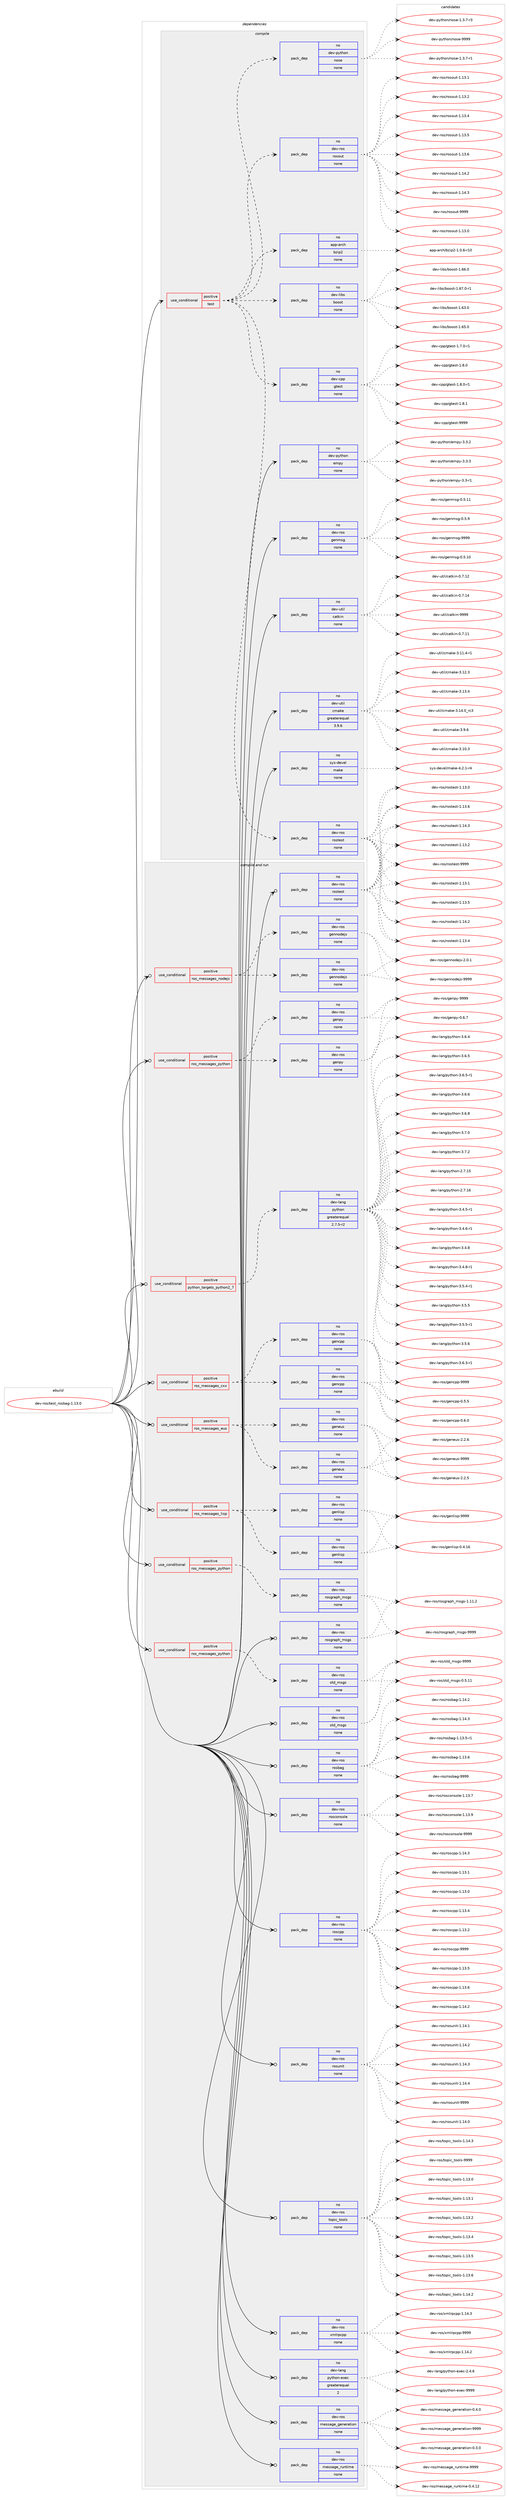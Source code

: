 digraph prolog {

# *************
# Graph options
# *************

newrank=true;
concentrate=true;
compound=true;
graph [rankdir=LR,fontname=Helvetica,fontsize=10,ranksep=1.5];#, ranksep=2.5, nodesep=0.2];
edge  [arrowhead=vee];
node  [fontname=Helvetica,fontsize=10];

# **********
# The ebuild
# **********

subgraph cluster_leftcol {
color=gray;
rank=same;
label=<<i>ebuild</i>>;
id [label="dev-ros/test_rosbag-1.13.0", color=red, width=4, href="../dev-ros/test_rosbag-1.13.0.svg"];
}

# ****************
# The dependencies
# ****************

subgraph cluster_midcol {
color=gray;
label=<<i>dependencies</i>>;
subgraph cluster_compile {
fillcolor="#eeeeee";
style=filled;
label=<<i>compile</i>>;
subgraph cond390885 {
dependency1472125 [label=<<TABLE BORDER="0" CELLBORDER="1" CELLSPACING="0" CELLPADDING="4"><TR><TD ROWSPAN="3" CELLPADDING="10">use_conditional</TD></TR><TR><TD>positive</TD></TR><TR><TD>test</TD></TR></TABLE>>, shape=none, color=red];
subgraph pack1057850 {
dependency1472126 [label=<<TABLE BORDER="0" CELLBORDER="1" CELLSPACING="0" CELLPADDING="4" WIDTH="220"><TR><TD ROWSPAN="6" CELLPADDING="30">pack_dep</TD></TR><TR><TD WIDTH="110">no</TD></TR><TR><TD>dev-libs</TD></TR><TR><TD>boost</TD></TR><TR><TD>none</TD></TR><TR><TD></TD></TR></TABLE>>, shape=none, color=blue];
}
dependency1472125:e -> dependency1472126:w [weight=20,style="dashed",arrowhead="vee"];
subgraph pack1057851 {
dependency1472127 [label=<<TABLE BORDER="0" CELLBORDER="1" CELLSPACING="0" CELLPADDING="4" WIDTH="220"><TR><TD ROWSPAN="6" CELLPADDING="30">pack_dep</TD></TR><TR><TD WIDTH="110">no</TD></TR><TR><TD>app-arch</TD></TR><TR><TD>bzip2</TD></TR><TR><TD>none</TD></TR><TR><TD></TD></TR></TABLE>>, shape=none, color=blue];
}
dependency1472125:e -> dependency1472127:w [weight=20,style="dashed",arrowhead="vee"];
subgraph pack1057852 {
dependency1472128 [label=<<TABLE BORDER="0" CELLBORDER="1" CELLSPACING="0" CELLPADDING="4" WIDTH="220"><TR><TD ROWSPAN="6" CELLPADDING="30">pack_dep</TD></TR><TR><TD WIDTH="110">no</TD></TR><TR><TD>dev-ros</TD></TR><TR><TD>rosout</TD></TR><TR><TD>none</TD></TR><TR><TD></TD></TR></TABLE>>, shape=none, color=blue];
}
dependency1472125:e -> dependency1472128:w [weight=20,style="dashed",arrowhead="vee"];
subgraph pack1057853 {
dependency1472129 [label=<<TABLE BORDER="0" CELLBORDER="1" CELLSPACING="0" CELLPADDING="4" WIDTH="220"><TR><TD ROWSPAN="6" CELLPADDING="30">pack_dep</TD></TR><TR><TD WIDTH="110">no</TD></TR><TR><TD>dev-python</TD></TR><TR><TD>nose</TD></TR><TR><TD>none</TD></TR><TR><TD></TD></TR></TABLE>>, shape=none, color=blue];
}
dependency1472125:e -> dependency1472129:w [weight=20,style="dashed",arrowhead="vee"];
subgraph pack1057854 {
dependency1472130 [label=<<TABLE BORDER="0" CELLBORDER="1" CELLSPACING="0" CELLPADDING="4" WIDTH="220"><TR><TD ROWSPAN="6" CELLPADDING="30">pack_dep</TD></TR><TR><TD WIDTH="110">no</TD></TR><TR><TD>dev-ros</TD></TR><TR><TD>rostest</TD></TR><TR><TD>none</TD></TR><TR><TD></TD></TR></TABLE>>, shape=none, color=blue];
}
dependency1472125:e -> dependency1472130:w [weight=20,style="dashed",arrowhead="vee"];
subgraph pack1057855 {
dependency1472131 [label=<<TABLE BORDER="0" CELLBORDER="1" CELLSPACING="0" CELLPADDING="4" WIDTH="220"><TR><TD ROWSPAN="6" CELLPADDING="30">pack_dep</TD></TR><TR><TD WIDTH="110">no</TD></TR><TR><TD>dev-cpp</TD></TR><TR><TD>gtest</TD></TR><TR><TD>none</TD></TR><TR><TD></TD></TR></TABLE>>, shape=none, color=blue];
}
dependency1472125:e -> dependency1472131:w [weight=20,style="dashed",arrowhead="vee"];
}
id:e -> dependency1472125:w [weight=20,style="solid",arrowhead="vee"];
subgraph pack1057856 {
dependency1472132 [label=<<TABLE BORDER="0" CELLBORDER="1" CELLSPACING="0" CELLPADDING="4" WIDTH="220"><TR><TD ROWSPAN="6" CELLPADDING="30">pack_dep</TD></TR><TR><TD WIDTH="110">no</TD></TR><TR><TD>dev-python</TD></TR><TR><TD>empy</TD></TR><TR><TD>none</TD></TR><TR><TD></TD></TR></TABLE>>, shape=none, color=blue];
}
id:e -> dependency1472132:w [weight=20,style="solid",arrowhead="vee"];
subgraph pack1057857 {
dependency1472133 [label=<<TABLE BORDER="0" CELLBORDER="1" CELLSPACING="0" CELLPADDING="4" WIDTH="220"><TR><TD ROWSPAN="6" CELLPADDING="30">pack_dep</TD></TR><TR><TD WIDTH="110">no</TD></TR><TR><TD>dev-ros</TD></TR><TR><TD>genmsg</TD></TR><TR><TD>none</TD></TR><TR><TD></TD></TR></TABLE>>, shape=none, color=blue];
}
id:e -> dependency1472133:w [weight=20,style="solid",arrowhead="vee"];
subgraph pack1057858 {
dependency1472134 [label=<<TABLE BORDER="0" CELLBORDER="1" CELLSPACING="0" CELLPADDING="4" WIDTH="220"><TR><TD ROWSPAN="6" CELLPADDING="30">pack_dep</TD></TR><TR><TD WIDTH="110">no</TD></TR><TR><TD>dev-util</TD></TR><TR><TD>catkin</TD></TR><TR><TD>none</TD></TR><TR><TD></TD></TR></TABLE>>, shape=none, color=blue];
}
id:e -> dependency1472134:w [weight=20,style="solid",arrowhead="vee"];
subgraph pack1057859 {
dependency1472135 [label=<<TABLE BORDER="0" CELLBORDER="1" CELLSPACING="0" CELLPADDING="4" WIDTH="220"><TR><TD ROWSPAN="6" CELLPADDING="30">pack_dep</TD></TR><TR><TD WIDTH="110">no</TD></TR><TR><TD>dev-util</TD></TR><TR><TD>cmake</TD></TR><TR><TD>greaterequal</TD></TR><TR><TD>3.9.6</TD></TR></TABLE>>, shape=none, color=blue];
}
id:e -> dependency1472135:w [weight=20,style="solid",arrowhead="vee"];
subgraph pack1057860 {
dependency1472136 [label=<<TABLE BORDER="0" CELLBORDER="1" CELLSPACING="0" CELLPADDING="4" WIDTH="220"><TR><TD ROWSPAN="6" CELLPADDING="30">pack_dep</TD></TR><TR><TD WIDTH="110">no</TD></TR><TR><TD>sys-devel</TD></TR><TR><TD>make</TD></TR><TR><TD>none</TD></TR><TR><TD></TD></TR></TABLE>>, shape=none, color=blue];
}
id:e -> dependency1472136:w [weight=20,style="solid",arrowhead="vee"];
}
subgraph cluster_compileandrun {
fillcolor="#eeeeee";
style=filled;
label=<<i>compile and run</i>>;
subgraph cond390886 {
dependency1472137 [label=<<TABLE BORDER="0" CELLBORDER="1" CELLSPACING="0" CELLPADDING="4"><TR><TD ROWSPAN="3" CELLPADDING="10">use_conditional</TD></TR><TR><TD>positive</TD></TR><TR><TD>python_targets_python2_7</TD></TR></TABLE>>, shape=none, color=red];
subgraph pack1057861 {
dependency1472138 [label=<<TABLE BORDER="0" CELLBORDER="1" CELLSPACING="0" CELLPADDING="4" WIDTH="220"><TR><TD ROWSPAN="6" CELLPADDING="30">pack_dep</TD></TR><TR><TD WIDTH="110">no</TD></TR><TR><TD>dev-lang</TD></TR><TR><TD>python</TD></TR><TR><TD>greaterequal</TD></TR><TR><TD>2.7.5-r2</TD></TR></TABLE>>, shape=none, color=blue];
}
dependency1472137:e -> dependency1472138:w [weight=20,style="dashed",arrowhead="vee"];
}
id:e -> dependency1472137:w [weight=20,style="solid",arrowhead="odotvee"];
subgraph cond390887 {
dependency1472139 [label=<<TABLE BORDER="0" CELLBORDER="1" CELLSPACING="0" CELLPADDING="4"><TR><TD ROWSPAN="3" CELLPADDING="10">use_conditional</TD></TR><TR><TD>positive</TD></TR><TR><TD>ros_messages_cxx</TD></TR></TABLE>>, shape=none, color=red];
subgraph pack1057862 {
dependency1472140 [label=<<TABLE BORDER="0" CELLBORDER="1" CELLSPACING="0" CELLPADDING="4" WIDTH="220"><TR><TD ROWSPAN="6" CELLPADDING="30">pack_dep</TD></TR><TR><TD WIDTH="110">no</TD></TR><TR><TD>dev-ros</TD></TR><TR><TD>gencpp</TD></TR><TR><TD>none</TD></TR><TR><TD></TD></TR></TABLE>>, shape=none, color=blue];
}
dependency1472139:e -> dependency1472140:w [weight=20,style="dashed",arrowhead="vee"];
subgraph pack1057863 {
dependency1472141 [label=<<TABLE BORDER="0" CELLBORDER="1" CELLSPACING="0" CELLPADDING="4" WIDTH="220"><TR><TD ROWSPAN="6" CELLPADDING="30">pack_dep</TD></TR><TR><TD WIDTH="110">no</TD></TR><TR><TD>dev-ros</TD></TR><TR><TD>gencpp</TD></TR><TR><TD>none</TD></TR><TR><TD></TD></TR></TABLE>>, shape=none, color=blue];
}
dependency1472139:e -> dependency1472141:w [weight=20,style="dashed",arrowhead="vee"];
}
id:e -> dependency1472139:w [weight=20,style="solid",arrowhead="odotvee"];
subgraph cond390888 {
dependency1472142 [label=<<TABLE BORDER="0" CELLBORDER="1" CELLSPACING="0" CELLPADDING="4"><TR><TD ROWSPAN="3" CELLPADDING="10">use_conditional</TD></TR><TR><TD>positive</TD></TR><TR><TD>ros_messages_eus</TD></TR></TABLE>>, shape=none, color=red];
subgraph pack1057864 {
dependency1472143 [label=<<TABLE BORDER="0" CELLBORDER="1" CELLSPACING="0" CELLPADDING="4" WIDTH="220"><TR><TD ROWSPAN="6" CELLPADDING="30">pack_dep</TD></TR><TR><TD WIDTH="110">no</TD></TR><TR><TD>dev-ros</TD></TR><TR><TD>geneus</TD></TR><TR><TD>none</TD></TR><TR><TD></TD></TR></TABLE>>, shape=none, color=blue];
}
dependency1472142:e -> dependency1472143:w [weight=20,style="dashed",arrowhead="vee"];
subgraph pack1057865 {
dependency1472144 [label=<<TABLE BORDER="0" CELLBORDER="1" CELLSPACING="0" CELLPADDING="4" WIDTH="220"><TR><TD ROWSPAN="6" CELLPADDING="30">pack_dep</TD></TR><TR><TD WIDTH="110">no</TD></TR><TR><TD>dev-ros</TD></TR><TR><TD>geneus</TD></TR><TR><TD>none</TD></TR><TR><TD></TD></TR></TABLE>>, shape=none, color=blue];
}
dependency1472142:e -> dependency1472144:w [weight=20,style="dashed",arrowhead="vee"];
}
id:e -> dependency1472142:w [weight=20,style="solid",arrowhead="odotvee"];
subgraph cond390889 {
dependency1472145 [label=<<TABLE BORDER="0" CELLBORDER="1" CELLSPACING="0" CELLPADDING="4"><TR><TD ROWSPAN="3" CELLPADDING="10">use_conditional</TD></TR><TR><TD>positive</TD></TR><TR><TD>ros_messages_lisp</TD></TR></TABLE>>, shape=none, color=red];
subgraph pack1057866 {
dependency1472146 [label=<<TABLE BORDER="0" CELLBORDER="1" CELLSPACING="0" CELLPADDING="4" WIDTH="220"><TR><TD ROWSPAN="6" CELLPADDING="30">pack_dep</TD></TR><TR><TD WIDTH="110">no</TD></TR><TR><TD>dev-ros</TD></TR><TR><TD>genlisp</TD></TR><TR><TD>none</TD></TR><TR><TD></TD></TR></TABLE>>, shape=none, color=blue];
}
dependency1472145:e -> dependency1472146:w [weight=20,style="dashed",arrowhead="vee"];
subgraph pack1057867 {
dependency1472147 [label=<<TABLE BORDER="0" CELLBORDER="1" CELLSPACING="0" CELLPADDING="4" WIDTH="220"><TR><TD ROWSPAN="6" CELLPADDING="30">pack_dep</TD></TR><TR><TD WIDTH="110">no</TD></TR><TR><TD>dev-ros</TD></TR><TR><TD>genlisp</TD></TR><TR><TD>none</TD></TR><TR><TD></TD></TR></TABLE>>, shape=none, color=blue];
}
dependency1472145:e -> dependency1472147:w [weight=20,style="dashed",arrowhead="vee"];
}
id:e -> dependency1472145:w [weight=20,style="solid",arrowhead="odotvee"];
subgraph cond390890 {
dependency1472148 [label=<<TABLE BORDER="0" CELLBORDER="1" CELLSPACING="0" CELLPADDING="4"><TR><TD ROWSPAN="3" CELLPADDING="10">use_conditional</TD></TR><TR><TD>positive</TD></TR><TR><TD>ros_messages_nodejs</TD></TR></TABLE>>, shape=none, color=red];
subgraph pack1057868 {
dependency1472149 [label=<<TABLE BORDER="0" CELLBORDER="1" CELLSPACING="0" CELLPADDING="4" WIDTH="220"><TR><TD ROWSPAN="6" CELLPADDING="30">pack_dep</TD></TR><TR><TD WIDTH="110">no</TD></TR><TR><TD>dev-ros</TD></TR><TR><TD>gennodejs</TD></TR><TR><TD>none</TD></TR><TR><TD></TD></TR></TABLE>>, shape=none, color=blue];
}
dependency1472148:e -> dependency1472149:w [weight=20,style="dashed",arrowhead="vee"];
subgraph pack1057869 {
dependency1472150 [label=<<TABLE BORDER="0" CELLBORDER="1" CELLSPACING="0" CELLPADDING="4" WIDTH="220"><TR><TD ROWSPAN="6" CELLPADDING="30">pack_dep</TD></TR><TR><TD WIDTH="110">no</TD></TR><TR><TD>dev-ros</TD></TR><TR><TD>gennodejs</TD></TR><TR><TD>none</TD></TR><TR><TD></TD></TR></TABLE>>, shape=none, color=blue];
}
dependency1472148:e -> dependency1472150:w [weight=20,style="dashed",arrowhead="vee"];
}
id:e -> dependency1472148:w [weight=20,style="solid",arrowhead="odotvee"];
subgraph cond390891 {
dependency1472151 [label=<<TABLE BORDER="0" CELLBORDER="1" CELLSPACING="0" CELLPADDING="4"><TR><TD ROWSPAN="3" CELLPADDING="10">use_conditional</TD></TR><TR><TD>positive</TD></TR><TR><TD>ros_messages_python</TD></TR></TABLE>>, shape=none, color=red];
subgraph pack1057870 {
dependency1472152 [label=<<TABLE BORDER="0" CELLBORDER="1" CELLSPACING="0" CELLPADDING="4" WIDTH="220"><TR><TD ROWSPAN="6" CELLPADDING="30">pack_dep</TD></TR><TR><TD WIDTH="110">no</TD></TR><TR><TD>dev-ros</TD></TR><TR><TD>genpy</TD></TR><TR><TD>none</TD></TR><TR><TD></TD></TR></TABLE>>, shape=none, color=blue];
}
dependency1472151:e -> dependency1472152:w [weight=20,style="dashed",arrowhead="vee"];
subgraph pack1057871 {
dependency1472153 [label=<<TABLE BORDER="0" CELLBORDER="1" CELLSPACING="0" CELLPADDING="4" WIDTH="220"><TR><TD ROWSPAN="6" CELLPADDING="30">pack_dep</TD></TR><TR><TD WIDTH="110">no</TD></TR><TR><TD>dev-ros</TD></TR><TR><TD>genpy</TD></TR><TR><TD>none</TD></TR><TR><TD></TD></TR></TABLE>>, shape=none, color=blue];
}
dependency1472151:e -> dependency1472153:w [weight=20,style="dashed",arrowhead="vee"];
}
id:e -> dependency1472151:w [weight=20,style="solid",arrowhead="odotvee"];
subgraph cond390892 {
dependency1472154 [label=<<TABLE BORDER="0" CELLBORDER="1" CELLSPACING="0" CELLPADDING="4"><TR><TD ROWSPAN="3" CELLPADDING="10">use_conditional</TD></TR><TR><TD>positive</TD></TR><TR><TD>ros_messages_python</TD></TR></TABLE>>, shape=none, color=red];
subgraph pack1057872 {
dependency1472155 [label=<<TABLE BORDER="0" CELLBORDER="1" CELLSPACING="0" CELLPADDING="4" WIDTH="220"><TR><TD ROWSPAN="6" CELLPADDING="30">pack_dep</TD></TR><TR><TD WIDTH="110">no</TD></TR><TR><TD>dev-ros</TD></TR><TR><TD>rosgraph_msgs</TD></TR><TR><TD>none</TD></TR><TR><TD></TD></TR></TABLE>>, shape=none, color=blue];
}
dependency1472154:e -> dependency1472155:w [weight=20,style="dashed",arrowhead="vee"];
}
id:e -> dependency1472154:w [weight=20,style="solid",arrowhead="odotvee"];
subgraph cond390893 {
dependency1472156 [label=<<TABLE BORDER="0" CELLBORDER="1" CELLSPACING="0" CELLPADDING="4"><TR><TD ROWSPAN="3" CELLPADDING="10">use_conditional</TD></TR><TR><TD>positive</TD></TR><TR><TD>ros_messages_python</TD></TR></TABLE>>, shape=none, color=red];
subgraph pack1057873 {
dependency1472157 [label=<<TABLE BORDER="0" CELLBORDER="1" CELLSPACING="0" CELLPADDING="4" WIDTH="220"><TR><TD ROWSPAN="6" CELLPADDING="30">pack_dep</TD></TR><TR><TD WIDTH="110">no</TD></TR><TR><TD>dev-ros</TD></TR><TR><TD>std_msgs</TD></TR><TR><TD>none</TD></TR><TR><TD></TD></TR></TABLE>>, shape=none, color=blue];
}
dependency1472156:e -> dependency1472157:w [weight=20,style="dashed",arrowhead="vee"];
}
id:e -> dependency1472156:w [weight=20,style="solid",arrowhead="odotvee"];
subgraph pack1057874 {
dependency1472158 [label=<<TABLE BORDER="0" CELLBORDER="1" CELLSPACING="0" CELLPADDING="4" WIDTH="220"><TR><TD ROWSPAN="6" CELLPADDING="30">pack_dep</TD></TR><TR><TD WIDTH="110">no</TD></TR><TR><TD>dev-lang</TD></TR><TR><TD>python-exec</TD></TR><TR><TD>greaterequal</TD></TR><TR><TD>2</TD></TR></TABLE>>, shape=none, color=blue];
}
id:e -> dependency1472158:w [weight=20,style="solid",arrowhead="odotvee"];
subgraph pack1057875 {
dependency1472159 [label=<<TABLE BORDER="0" CELLBORDER="1" CELLSPACING="0" CELLPADDING="4" WIDTH="220"><TR><TD ROWSPAN="6" CELLPADDING="30">pack_dep</TD></TR><TR><TD WIDTH="110">no</TD></TR><TR><TD>dev-ros</TD></TR><TR><TD>message_generation</TD></TR><TR><TD>none</TD></TR><TR><TD></TD></TR></TABLE>>, shape=none, color=blue];
}
id:e -> dependency1472159:w [weight=20,style="solid",arrowhead="odotvee"];
subgraph pack1057876 {
dependency1472160 [label=<<TABLE BORDER="0" CELLBORDER="1" CELLSPACING="0" CELLPADDING="4" WIDTH="220"><TR><TD ROWSPAN="6" CELLPADDING="30">pack_dep</TD></TR><TR><TD WIDTH="110">no</TD></TR><TR><TD>dev-ros</TD></TR><TR><TD>message_runtime</TD></TR><TR><TD>none</TD></TR><TR><TD></TD></TR></TABLE>>, shape=none, color=blue];
}
id:e -> dependency1472160:w [weight=20,style="solid",arrowhead="odotvee"];
subgraph pack1057877 {
dependency1472161 [label=<<TABLE BORDER="0" CELLBORDER="1" CELLSPACING="0" CELLPADDING="4" WIDTH="220"><TR><TD ROWSPAN="6" CELLPADDING="30">pack_dep</TD></TR><TR><TD WIDTH="110">no</TD></TR><TR><TD>dev-ros</TD></TR><TR><TD>rosbag</TD></TR><TR><TD>none</TD></TR><TR><TD></TD></TR></TABLE>>, shape=none, color=blue];
}
id:e -> dependency1472161:w [weight=20,style="solid",arrowhead="odotvee"];
subgraph pack1057878 {
dependency1472162 [label=<<TABLE BORDER="0" CELLBORDER="1" CELLSPACING="0" CELLPADDING="4" WIDTH="220"><TR><TD ROWSPAN="6" CELLPADDING="30">pack_dep</TD></TR><TR><TD WIDTH="110">no</TD></TR><TR><TD>dev-ros</TD></TR><TR><TD>rosconsole</TD></TR><TR><TD>none</TD></TR><TR><TD></TD></TR></TABLE>>, shape=none, color=blue];
}
id:e -> dependency1472162:w [weight=20,style="solid",arrowhead="odotvee"];
subgraph pack1057879 {
dependency1472163 [label=<<TABLE BORDER="0" CELLBORDER="1" CELLSPACING="0" CELLPADDING="4" WIDTH="220"><TR><TD ROWSPAN="6" CELLPADDING="30">pack_dep</TD></TR><TR><TD WIDTH="110">no</TD></TR><TR><TD>dev-ros</TD></TR><TR><TD>roscpp</TD></TR><TR><TD>none</TD></TR><TR><TD></TD></TR></TABLE>>, shape=none, color=blue];
}
id:e -> dependency1472163:w [weight=20,style="solid",arrowhead="odotvee"];
subgraph pack1057880 {
dependency1472164 [label=<<TABLE BORDER="0" CELLBORDER="1" CELLSPACING="0" CELLPADDING="4" WIDTH="220"><TR><TD ROWSPAN="6" CELLPADDING="30">pack_dep</TD></TR><TR><TD WIDTH="110">no</TD></TR><TR><TD>dev-ros</TD></TR><TR><TD>rosgraph_msgs</TD></TR><TR><TD>none</TD></TR><TR><TD></TD></TR></TABLE>>, shape=none, color=blue];
}
id:e -> dependency1472164:w [weight=20,style="solid",arrowhead="odotvee"];
subgraph pack1057881 {
dependency1472165 [label=<<TABLE BORDER="0" CELLBORDER="1" CELLSPACING="0" CELLPADDING="4" WIDTH="220"><TR><TD ROWSPAN="6" CELLPADDING="30">pack_dep</TD></TR><TR><TD WIDTH="110">no</TD></TR><TR><TD>dev-ros</TD></TR><TR><TD>rostest</TD></TR><TR><TD>none</TD></TR><TR><TD></TD></TR></TABLE>>, shape=none, color=blue];
}
id:e -> dependency1472165:w [weight=20,style="solid",arrowhead="odotvee"];
subgraph pack1057882 {
dependency1472166 [label=<<TABLE BORDER="0" CELLBORDER="1" CELLSPACING="0" CELLPADDING="4" WIDTH="220"><TR><TD ROWSPAN="6" CELLPADDING="30">pack_dep</TD></TR><TR><TD WIDTH="110">no</TD></TR><TR><TD>dev-ros</TD></TR><TR><TD>rosunit</TD></TR><TR><TD>none</TD></TR><TR><TD></TD></TR></TABLE>>, shape=none, color=blue];
}
id:e -> dependency1472166:w [weight=20,style="solid",arrowhead="odotvee"];
subgraph pack1057883 {
dependency1472167 [label=<<TABLE BORDER="0" CELLBORDER="1" CELLSPACING="0" CELLPADDING="4" WIDTH="220"><TR><TD ROWSPAN="6" CELLPADDING="30">pack_dep</TD></TR><TR><TD WIDTH="110">no</TD></TR><TR><TD>dev-ros</TD></TR><TR><TD>std_msgs</TD></TR><TR><TD>none</TD></TR><TR><TD></TD></TR></TABLE>>, shape=none, color=blue];
}
id:e -> dependency1472167:w [weight=20,style="solid",arrowhead="odotvee"];
subgraph pack1057884 {
dependency1472168 [label=<<TABLE BORDER="0" CELLBORDER="1" CELLSPACING="0" CELLPADDING="4" WIDTH="220"><TR><TD ROWSPAN="6" CELLPADDING="30">pack_dep</TD></TR><TR><TD WIDTH="110">no</TD></TR><TR><TD>dev-ros</TD></TR><TR><TD>topic_tools</TD></TR><TR><TD>none</TD></TR><TR><TD></TD></TR></TABLE>>, shape=none, color=blue];
}
id:e -> dependency1472168:w [weight=20,style="solid",arrowhead="odotvee"];
subgraph pack1057885 {
dependency1472169 [label=<<TABLE BORDER="0" CELLBORDER="1" CELLSPACING="0" CELLPADDING="4" WIDTH="220"><TR><TD ROWSPAN="6" CELLPADDING="30">pack_dep</TD></TR><TR><TD WIDTH="110">no</TD></TR><TR><TD>dev-ros</TD></TR><TR><TD>xmlrpcpp</TD></TR><TR><TD>none</TD></TR><TR><TD></TD></TR></TABLE>>, shape=none, color=blue];
}
id:e -> dependency1472169:w [weight=20,style="solid",arrowhead="odotvee"];
}
subgraph cluster_run {
fillcolor="#eeeeee";
style=filled;
label=<<i>run</i>>;
}
}

# **************
# The candidates
# **************

subgraph cluster_choices {
rank=same;
color=gray;
label=<<i>candidates</i>>;

subgraph choice1057850 {
color=black;
nodesep=1;
choice1001011184510810598115479811111111511645494654514648 [label="dev-libs/boost-1.63.0", color=red, width=4,href="../dev-libs/boost-1.63.0.svg"];
choice1001011184510810598115479811111111511645494654534648 [label="dev-libs/boost-1.65.0", color=red, width=4,href="../dev-libs/boost-1.65.0.svg"];
choice1001011184510810598115479811111111511645494654544648 [label="dev-libs/boost-1.66.0", color=red, width=4,href="../dev-libs/boost-1.66.0.svg"];
choice10010111845108105981154798111111115116454946545546484511449 [label="dev-libs/boost-1.67.0-r1", color=red, width=4,href="../dev-libs/boost-1.67.0-r1.svg"];
dependency1472126:e -> choice1001011184510810598115479811111111511645494654514648:w [style=dotted,weight="100"];
dependency1472126:e -> choice1001011184510810598115479811111111511645494654534648:w [style=dotted,weight="100"];
dependency1472126:e -> choice1001011184510810598115479811111111511645494654544648:w [style=dotted,weight="100"];
dependency1472126:e -> choice10010111845108105981154798111111115116454946545546484511449:w [style=dotted,weight="100"];
}
subgraph choice1057851 {
color=black;
nodesep=1;
choice97112112459711499104479812210511250454946484654451144948 [label="app-arch/bzip2-1.0.6-r10", color=red, width=4,href="../app-arch/bzip2-1.0.6-r10.svg"];
dependency1472127:e -> choice97112112459711499104479812210511250454946484654451144948:w [style=dotted,weight="100"];
}
subgraph choice1057852 {
color=black;
nodesep=1;
choice100101118451141111154711411111511111711645494649514648 [label="dev-ros/rosout-1.13.0", color=red, width=4,href="../dev-ros/rosout-1.13.0.svg"];
choice100101118451141111154711411111511111711645494649514649 [label="dev-ros/rosout-1.13.1", color=red, width=4,href="../dev-ros/rosout-1.13.1.svg"];
choice100101118451141111154711411111511111711645494649514650 [label="dev-ros/rosout-1.13.2", color=red, width=4,href="../dev-ros/rosout-1.13.2.svg"];
choice100101118451141111154711411111511111711645494649514652 [label="dev-ros/rosout-1.13.4", color=red, width=4,href="../dev-ros/rosout-1.13.4.svg"];
choice100101118451141111154711411111511111711645494649514653 [label="dev-ros/rosout-1.13.5", color=red, width=4,href="../dev-ros/rosout-1.13.5.svg"];
choice100101118451141111154711411111511111711645494649514654 [label="dev-ros/rosout-1.13.6", color=red, width=4,href="../dev-ros/rosout-1.13.6.svg"];
choice100101118451141111154711411111511111711645494649524650 [label="dev-ros/rosout-1.14.2", color=red, width=4,href="../dev-ros/rosout-1.14.2.svg"];
choice100101118451141111154711411111511111711645494649524651 [label="dev-ros/rosout-1.14.3", color=red, width=4,href="../dev-ros/rosout-1.14.3.svg"];
choice10010111845114111115471141111151111171164557575757 [label="dev-ros/rosout-9999", color=red, width=4,href="../dev-ros/rosout-9999.svg"];
dependency1472128:e -> choice100101118451141111154711411111511111711645494649514648:w [style=dotted,weight="100"];
dependency1472128:e -> choice100101118451141111154711411111511111711645494649514649:w [style=dotted,weight="100"];
dependency1472128:e -> choice100101118451141111154711411111511111711645494649514650:w [style=dotted,weight="100"];
dependency1472128:e -> choice100101118451141111154711411111511111711645494649514652:w [style=dotted,weight="100"];
dependency1472128:e -> choice100101118451141111154711411111511111711645494649514653:w [style=dotted,weight="100"];
dependency1472128:e -> choice100101118451141111154711411111511111711645494649514654:w [style=dotted,weight="100"];
dependency1472128:e -> choice100101118451141111154711411111511111711645494649524650:w [style=dotted,weight="100"];
dependency1472128:e -> choice100101118451141111154711411111511111711645494649524651:w [style=dotted,weight="100"];
dependency1472128:e -> choice10010111845114111115471141111151111171164557575757:w [style=dotted,weight="100"];
}
subgraph choice1057853 {
color=black;
nodesep=1;
choice10010111845112121116104111110471101111151014549465146554511449 [label="dev-python/nose-1.3.7-r1", color=red, width=4,href="../dev-python/nose-1.3.7-r1.svg"];
choice10010111845112121116104111110471101111151014549465146554511451 [label="dev-python/nose-1.3.7-r3", color=red, width=4,href="../dev-python/nose-1.3.7-r3.svg"];
choice10010111845112121116104111110471101111151014557575757 [label="dev-python/nose-9999", color=red, width=4,href="../dev-python/nose-9999.svg"];
dependency1472129:e -> choice10010111845112121116104111110471101111151014549465146554511449:w [style=dotted,weight="100"];
dependency1472129:e -> choice10010111845112121116104111110471101111151014549465146554511451:w [style=dotted,weight="100"];
dependency1472129:e -> choice10010111845112121116104111110471101111151014557575757:w [style=dotted,weight="100"];
}
subgraph choice1057854 {
color=black;
nodesep=1;
choice100101118451141111154711411111511610111511645494649514648 [label="dev-ros/rostest-1.13.0", color=red, width=4,href="../dev-ros/rostest-1.13.0.svg"];
choice100101118451141111154711411111511610111511645494649514649 [label="dev-ros/rostest-1.13.1", color=red, width=4,href="../dev-ros/rostest-1.13.1.svg"];
choice100101118451141111154711411111511610111511645494649514650 [label="dev-ros/rostest-1.13.2", color=red, width=4,href="../dev-ros/rostest-1.13.2.svg"];
choice100101118451141111154711411111511610111511645494649514652 [label="dev-ros/rostest-1.13.4", color=red, width=4,href="../dev-ros/rostest-1.13.4.svg"];
choice100101118451141111154711411111511610111511645494649514653 [label="dev-ros/rostest-1.13.5", color=red, width=4,href="../dev-ros/rostest-1.13.5.svg"];
choice100101118451141111154711411111511610111511645494649514654 [label="dev-ros/rostest-1.13.6", color=red, width=4,href="../dev-ros/rostest-1.13.6.svg"];
choice100101118451141111154711411111511610111511645494649524650 [label="dev-ros/rostest-1.14.2", color=red, width=4,href="../dev-ros/rostest-1.14.2.svg"];
choice100101118451141111154711411111511610111511645494649524651 [label="dev-ros/rostest-1.14.3", color=red, width=4,href="../dev-ros/rostest-1.14.3.svg"];
choice10010111845114111115471141111151161011151164557575757 [label="dev-ros/rostest-9999", color=red, width=4,href="../dev-ros/rostest-9999.svg"];
dependency1472130:e -> choice100101118451141111154711411111511610111511645494649514648:w [style=dotted,weight="100"];
dependency1472130:e -> choice100101118451141111154711411111511610111511645494649514649:w [style=dotted,weight="100"];
dependency1472130:e -> choice100101118451141111154711411111511610111511645494649514650:w [style=dotted,weight="100"];
dependency1472130:e -> choice100101118451141111154711411111511610111511645494649514652:w [style=dotted,weight="100"];
dependency1472130:e -> choice100101118451141111154711411111511610111511645494649514653:w [style=dotted,weight="100"];
dependency1472130:e -> choice100101118451141111154711411111511610111511645494649514654:w [style=dotted,weight="100"];
dependency1472130:e -> choice100101118451141111154711411111511610111511645494649524650:w [style=dotted,weight="100"];
dependency1472130:e -> choice100101118451141111154711411111511610111511645494649524651:w [style=dotted,weight="100"];
dependency1472130:e -> choice10010111845114111115471141111151161011151164557575757:w [style=dotted,weight="100"];
}
subgraph choice1057855 {
color=black;
nodesep=1;
choice1001011184599112112471031161011151164549465546484511449 [label="dev-cpp/gtest-1.7.0-r1", color=red, width=4,href="../dev-cpp/gtest-1.7.0-r1.svg"];
choice100101118459911211247103116101115116454946564648 [label="dev-cpp/gtest-1.8.0", color=red, width=4,href="../dev-cpp/gtest-1.8.0.svg"];
choice1001011184599112112471031161011151164549465646484511449 [label="dev-cpp/gtest-1.8.0-r1", color=red, width=4,href="../dev-cpp/gtest-1.8.0-r1.svg"];
choice100101118459911211247103116101115116454946564649 [label="dev-cpp/gtest-1.8.1", color=red, width=4,href="../dev-cpp/gtest-1.8.1.svg"];
choice1001011184599112112471031161011151164557575757 [label="dev-cpp/gtest-9999", color=red, width=4,href="../dev-cpp/gtest-9999.svg"];
dependency1472131:e -> choice1001011184599112112471031161011151164549465546484511449:w [style=dotted,weight="100"];
dependency1472131:e -> choice100101118459911211247103116101115116454946564648:w [style=dotted,weight="100"];
dependency1472131:e -> choice1001011184599112112471031161011151164549465646484511449:w [style=dotted,weight="100"];
dependency1472131:e -> choice100101118459911211247103116101115116454946564649:w [style=dotted,weight="100"];
dependency1472131:e -> choice1001011184599112112471031161011151164557575757:w [style=dotted,weight="100"];
}
subgraph choice1057856 {
color=black;
nodesep=1;
choice1001011184511212111610411111047101109112121455146514511449 [label="dev-python/empy-3.3-r1", color=red, width=4,href="../dev-python/empy-3.3-r1.svg"];
choice1001011184511212111610411111047101109112121455146514650 [label="dev-python/empy-3.3.2", color=red, width=4,href="../dev-python/empy-3.3.2.svg"];
choice1001011184511212111610411111047101109112121455146514651 [label="dev-python/empy-3.3.3", color=red, width=4,href="../dev-python/empy-3.3.3.svg"];
dependency1472132:e -> choice1001011184511212111610411111047101109112121455146514511449:w [style=dotted,weight="100"];
dependency1472132:e -> choice1001011184511212111610411111047101109112121455146514650:w [style=dotted,weight="100"];
dependency1472132:e -> choice1001011184511212111610411111047101109112121455146514651:w [style=dotted,weight="100"];
}
subgraph choice1057857 {
color=black;
nodesep=1;
choice100101118451141111154710310111010911510345484653464948 [label="dev-ros/genmsg-0.5.10", color=red, width=4,href="../dev-ros/genmsg-0.5.10.svg"];
choice100101118451141111154710310111010911510345484653464949 [label="dev-ros/genmsg-0.5.11", color=red, width=4,href="../dev-ros/genmsg-0.5.11.svg"];
choice1001011184511411111547103101110109115103454846534657 [label="dev-ros/genmsg-0.5.9", color=red, width=4,href="../dev-ros/genmsg-0.5.9.svg"];
choice10010111845114111115471031011101091151034557575757 [label="dev-ros/genmsg-9999", color=red, width=4,href="../dev-ros/genmsg-9999.svg"];
dependency1472133:e -> choice100101118451141111154710310111010911510345484653464948:w [style=dotted,weight="100"];
dependency1472133:e -> choice100101118451141111154710310111010911510345484653464949:w [style=dotted,weight="100"];
dependency1472133:e -> choice1001011184511411111547103101110109115103454846534657:w [style=dotted,weight="100"];
dependency1472133:e -> choice10010111845114111115471031011101091151034557575757:w [style=dotted,weight="100"];
}
subgraph choice1057858 {
color=black;
nodesep=1;
choice1001011184511711610510847999711610710511045484655464949 [label="dev-util/catkin-0.7.11", color=red, width=4,href="../dev-util/catkin-0.7.11.svg"];
choice1001011184511711610510847999711610710511045484655464950 [label="dev-util/catkin-0.7.12", color=red, width=4,href="../dev-util/catkin-0.7.12.svg"];
choice1001011184511711610510847999711610710511045484655464952 [label="dev-util/catkin-0.7.14", color=red, width=4,href="../dev-util/catkin-0.7.14.svg"];
choice100101118451171161051084799971161071051104557575757 [label="dev-util/catkin-9999", color=red, width=4,href="../dev-util/catkin-9999.svg"];
dependency1472134:e -> choice1001011184511711610510847999711610710511045484655464949:w [style=dotted,weight="100"];
dependency1472134:e -> choice1001011184511711610510847999711610710511045484655464950:w [style=dotted,weight="100"];
dependency1472134:e -> choice1001011184511711610510847999711610710511045484655464952:w [style=dotted,weight="100"];
dependency1472134:e -> choice100101118451171161051084799971161071051104557575757:w [style=dotted,weight="100"];
}
subgraph choice1057859 {
color=black;
nodesep=1;
choice1001011184511711610510847991099710710145514649484651 [label="dev-util/cmake-3.10.3", color=red, width=4,href="../dev-util/cmake-3.10.3.svg"];
choice10010111845117116105108479910997107101455146494946524511449 [label="dev-util/cmake-3.11.4-r1", color=red, width=4,href="../dev-util/cmake-3.11.4-r1.svg"];
choice1001011184511711610510847991099710710145514649504651 [label="dev-util/cmake-3.12.3", color=red, width=4,href="../dev-util/cmake-3.12.3.svg"];
choice1001011184511711610510847991099710710145514649514652 [label="dev-util/cmake-3.13.4", color=red, width=4,href="../dev-util/cmake-3.13.4.svg"];
choice1001011184511711610510847991099710710145514649524648951149951 [label="dev-util/cmake-3.14.0_rc3", color=red, width=4,href="../dev-util/cmake-3.14.0_rc3.svg"];
choice10010111845117116105108479910997107101455146574654 [label="dev-util/cmake-3.9.6", color=red, width=4,href="../dev-util/cmake-3.9.6.svg"];
dependency1472135:e -> choice1001011184511711610510847991099710710145514649484651:w [style=dotted,weight="100"];
dependency1472135:e -> choice10010111845117116105108479910997107101455146494946524511449:w [style=dotted,weight="100"];
dependency1472135:e -> choice1001011184511711610510847991099710710145514649504651:w [style=dotted,weight="100"];
dependency1472135:e -> choice1001011184511711610510847991099710710145514649514652:w [style=dotted,weight="100"];
dependency1472135:e -> choice1001011184511711610510847991099710710145514649524648951149951:w [style=dotted,weight="100"];
dependency1472135:e -> choice10010111845117116105108479910997107101455146574654:w [style=dotted,weight="100"];
}
subgraph choice1057860 {
color=black;
nodesep=1;
choice1151211154510010111810110847109971071014552465046494511452 [label="sys-devel/make-4.2.1-r4", color=red, width=4,href="../sys-devel/make-4.2.1-r4.svg"];
dependency1472136:e -> choice1151211154510010111810110847109971071014552465046494511452:w [style=dotted,weight="100"];
}
subgraph choice1057861 {
color=black;
nodesep=1;
choice10010111845108971101034711212111610411111045504655464953 [label="dev-lang/python-2.7.15", color=red, width=4,href="../dev-lang/python-2.7.15.svg"];
choice10010111845108971101034711212111610411111045504655464954 [label="dev-lang/python-2.7.16", color=red, width=4,href="../dev-lang/python-2.7.16.svg"];
choice1001011184510897110103471121211161041111104551465246534511449 [label="dev-lang/python-3.4.5-r1", color=red, width=4,href="../dev-lang/python-3.4.5-r1.svg"];
choice1001011184510897110103471121211161041111104551465246544511449 [label="dev-lang/python-3.4.6-r1", color=red, width=4,href="../dev-lang/python-3.4.6-r1.svg"];
choice100101118451089711010347112121116104111110455146524656 [label="dev-lang/python-3.4.8", color=red, width=4,href="../dev-lang/python-3.4.8.svg"];
choice1001011184510897110103471121211161041111104551465246564511449 [label="dev-lang/python-3.4.8-r1", color=red, width=4,href="../dev-lang/python-3.4.8-r1.svg"];
choice1001011184510897110103471121211161041111104551465346524511449 [label="dev-lang/python-3.5.4-r1", color=red, width=4,href="../dev-lang/python-3.5.4-r1.svg"];
choice100101118451089711010347112121116104111110455146534653 [label="dev-lang/python-3.5.5", color=red, width=4,href="../dev-lang/python-3.5.5.svg"];
choice1001011184510897110103471121211161041111104551465346534511449 [label="dev-lang/python-3.5.5-r1", color=red, width=4,href="../dev-lang/python-3.5.5-r1.svg"];
choice100101118451089711010347112121116104111110455146534654 [label="dev-lang/python-3.5.6", color=red, width=4,href="../dev-lang/python-3.5.6.svg"];
choice1001011184510897110103471121211161041111104551465446514511449 [label="dev-lang/python-3.6.3-r1", color=red, width=4,href="../dev-lang/python-3.6.3-r1.svg"];
choice100101118451089711010347112121116104111110455146544652 [label="dev-lang/python-3.6.4", color=red, width=4,href="../dev-lang/python-3.6.4.svg"];
choice100101118451089711010347112121116104111110455146544653 [label="dev-lang/python-3.6.5", color=red, width=4,href="../dev-lang/python-3.6.5.svg"];
choice1001011184510897110103471121211161041111104551465446534511449 [label="dev-lang/python-3.6.5-r1", color=red, width=4,href="../dev-lang/python-3.6.5-r1.svg"];
choice100101118451089711010347112121116104111110455146544654 [label="dev-lang/python-3.6.6", color=red, width=4,href="../dev-lang/python-3.6.6.svg"];
choice100101118451089711010347112121116104111110455146544656 [label="dev-lang/python-3.6.8", color=red, width=4,href="../dev-lang/python-3.6.8.svg"];
choice100101118451089711010347112121116104111110455146554648 [label="dev-lang/python-3.7.0", color=red, width=4,href="../dev-lang/python-3.7.0.svg"];
choice100101118451089711010347112121116104111110455146554650 [label="dev-lang/python-3.7.2", color=red, width=4,href="../dev-lang/python-3.7.2.svg"];
dependency1472138:e -> choice10010111845108971101034711212111610411111045504655464953:w [style=dotted,weight="100"];
dependency1472138:e -> choice10010111845108971101034711212111610411111045504655464954:w [style=dotted,weight="100"];
dependency1472138:e -> choice1001011184510897110103471121211161041111104551465246534511449:w [style=dotted,weight="100"];
dependency1472138:e -> choice1001011184510897110103471121211161041111104551465246544511449:w [style=dotted,weight="100"];
dependency1472138:e -> choice100101118451089711010347112121116104111110455146524656:w [style=dotted,weight="100"];
dependency1472138:e -> choice1001011184510897110103471121211161041111104551465246564511449:w [style=dotted,weight="100"];
dependency1472138:e -> choice1001011184510897110103471121211161041111104551465346524511449:w [style=dotted,weight="100"];
dependency1472138:e -> choice100101118451089711010347112121116104111110455146534653:w [style=dotted,weight="100"];
dependency1472138:e -> choice1001011184510897110103471121211161041111104551465346534511449:w [style=dotted,weight="100"];
dependency1472138:e -> choice100101118451089711010347112121116104111110455146534654:w [style=dotted,weight="100"];
dependency1472138:e -> choice1001011184510897110103471121211161041111104551465446514511449:w [style=dotted,weight="100"];
dependency1472138:e -> choice100101118451089711010347112121116104111110455146544652:w [style=dotted,weight="100"];
dependency1472138:e -> choice100101118451089711010347112121116104111110455146544653:w [style=dotted,weight="100"];
dependency1472138:e -> choice1001011184510897110103471121211161041111104551465446534511449:w [style=dotted,weight="100"];
dependency1472138:e -> choice100101118451089711010347112121116104111110455146544654:w [style=dotted,weight="100"];
dependency1472138:e -> choice100101118451089711010347112121116104111110455146544656:w [style=dotted,weight="100"];
dependency1472138:e -> choice100101118451089711010347112121116104111110455146554648:w [style=dotted,weight="100"];
dependency1472138:e -> choice100101118451089711010347112121116104111110455146554650:w [style=dotted,weight="100"];
}
subgraph choice1057862 {
color=black;
nodesep=1;
choice100101118451141111154710310111099112112454846534653 [label="dev-ros/gencpp-0.5.5", color=red, width=4,href="../dev-ros/gencpp-0.5.5.svg"];
choice100101118451141111154710310111099112112454846544648 [label="dev-ros/gencpp-0.6.0", color=red, width=4,href="../dev-ros/gencpp-0.6.0.svg"];
choice1001011184511411111547103101110991121124557575757 [label="dev-ros/gencpp-9999", color=red, width=4,href="../dev-ros/gencpp-9999.svg"];
dependency1472140:e -> choice100101118451141111154710310111099112112454846534653:w [style=dotted,weight="100"];
dependency1472140:e -> choice100101118451141111154710310111099112112454846544648:w [style=dotted,weight="100"];
dependency1472140:e -> choice1001011184511411111547103101110991121124557575757:w [style=dotted,weight="100"];
}
subgraph choice1057863 {
color=black;
nodesep=1;
choice100101118451141111154710310111099112112454846534653 [label="dev-ros/gencpp-0.5.5", color=red, width=4,href="../dev-ros/gencpp-0.5.5.svg"];
choice100101118451141111154710310111099112112454846544648 [label="dev-ros/gencpp-0.6.0", color=red, width=4,href="../dev-ros/gencpp-0.6.0.svg"];
choice1001011184511411111547103101110991121124557575757 [label="dev-ros/gencpp-9999", color=red, width=4,href="../dev-ros/gencpp-9999.svg"];
dependency1472141:e -> choice100101118451141111154710310111099112112454846534653:w [style=dotted,weight="100"];
dependency1472141:e -> choice100101118451141111154710310111099112112454846544648:w [style=dotted,weight="100"];
dependency1472141:e -> choice1001011184511411111547103101110991121124557575757:w [style=dotted,weight="100"];
}
subgraph choice1057864 {
color=black;
nodesep=1;
choice1001011184511411111547103101110101117115455046504653 [label="dev-ros/geneus-2.2.5", color=red, width=4,href="../dev-ros/geneus-2.2.5.svg"];
choice1001011184511411111547103101110101117115455046504654 [label="dev-ros/geneus-2.2.6", color=red, width=4,href="../dev-ros/geneus-2.2.6.svg"];
choice10010111845114111115471031011101011171154557575757 [label="dev-ros/geneus-9999", color=red, width=4,href="../dev-ros/geneus-9999.svg"];
dependency1472143:e -> choice1001011184511411111547103101110101117115455046504653:w [style=dotted,weight="100"];
dependency1472143:e -> choice1001011184511411111547103101110101117115455046504654:w [style=dotted,weight="100"];
dependency1472143:e -> choice10010111845114111115471031011101011171154557575757:w [style=dotted,weight="100"];
}
subgraph choice1057865 {
color=black;
nodesep=1;
choice1001011184511411111547103101110101117115455046504653 [label="dev-ros/geneus-2.2.5", color=red, width=4,href="../dev-ros/geneus-2.2.5.svg"];
choice1001011184511411111547103101110101117115455046504654 [label="dev-ros/geneus-2.2.6", color=red, width=4,href="../dev-ros/geneus-2.2.6.svg"];
choice10010111845114111115471031011101011171154557575757 [label="dev-ros/geneus-9999", color=red, width=4,href="../dev-ros/geneus-9999.svg"];
dependency1472144:e -> choice1001011184511411111547103101110101117115455046504653:w [style=dotted,weight="100"];
dependency1472144:e -> choice1001011184511411111547103101110101117115455046504654:w [style=dotted,weight="100"];
dependency1472144:e -> choice10010111845114111115471031011101011171154557575757:w [style=dotted,weight="100"];
}
subgraph choice1057866 {
color=black;
nodesep=1;
choice100101118451141111154710310111010810511511245484652464954 [label="dev-ros/genlisp-0.4.16", color=red, width=4,href="../dev-ros/genlisp-0.4.16.svg"];
choice10010111845114111115471031011101081051151124557575757 [label="dev-ros/genlisp-9999", color=red, width=4,href="../dev-ros/genlisp-9999.svg"];
dependency1472146:e -> choice100101118451141111154710310111010810511511245484652464954:w [style=dotted,weight="100"];
dependency1472146:e -> choice10010111845114111115471031011101081051151124557575757:w [style=dotted,weight="100"];
}
subgraph choice1057867 {
color=black;
nodesep=1;
choice100101118451141111154710310111010810511511245484652464954 [label="dev-ros/genlisp-0.4.16", color=red, width=4,href="../dev-ros/genlisp-0.4.16.svg"];
choice10010111845114111115471031011101081051151124557575757 [label="dev-ros/genlisp-9999", color=red, width=4,href="../dev-ros/genlisp-9999.svg"];
dependency1472147:e -> choice100101118451141111154710310111010810511511245484652464954:w [style=dotted,weight="100"];
dependency1472147:e -> choice10010111845114111115471031011101081051151124557575757:w [style=dotted,weight="100"];
}
subgraph choice1057868 {
color=black;
nodesep=1;
choice1001011184511411111547103101110110111100101106115455046484649 [label="dev-ros/gennodejs-2.0.1", color=red, width=4,href="../dev-ros/gennodejs-2.0.1.svg"];
choice10010111845114111115471031011101101111001011061154557575757 [label="dev-ros/gennodejs-9999", color=red, width=4,href="../dev-ros/gennodejs-9999.svg"];
dependency1472149:e -> choice1001011184511411111547103101110110111100101106115455046484649:w [style=dotted,weight="100"];
dependency1472149:e -> choice10010111845114111115471031011101101111001011061154557575757:w [style=dotted,weight="100"];
}
subgraph choice1057869 {
color=black;
nodesep=1;
choice1001011184511411111547103101110110111100101106115455046484649 [label="dev-ros/gennodejs-2.0.1", color=red, width=4,href="../dev-ros/gennodejs-2.0.1.svg"];
choice10010111845114111115471031011101101111001011061154557575757 [label="dev-ros/gennodejs-9999", color=red, width=4,href="../dev-ros/gennodejs-9999.svg"];
dependency1472150:e -> choice1001011184511411111547103101110110111100101106115455046484649:w [style=dotted,weight="100"];
dependency1472150:e -> choice10010111845114111115471031011101101111001011061154557575757:w [style=dotted,weight="100"];
}
subgraph choice1057870 {
color=black;
nodesep=1;
choice1001011184511411111547103101110112121454846544655 [label="dev-ros/genpy-0.6.7", color=red, width=4,href="../dev-ros/genpy-0.6.7.svg"];
choice10010111845114111115471031011101121214557575757 [label="dev-ros/genpy-9999", color=red, width=4,href="../dev-ros/genpy-9999.svg"];
dependency1472152:e -> choice1001011184511411111547103101110112121454846544655:w [style=dotted,weight="100"];
dependency1472152:e -> choice10010111845114111115471031011101121214557575757:w [style=dotted,weight="100"];
}
subgraph choice1057871 {
color=black;
nodesep=1;
choice1001011184511411111547103101110112121454846544655 [label="dev-ros/genpy-0.6.7", color=red, width=4,href="../dev-ros/genpy-0.6.7.svg"];
choice10010111845114111115471031011101121214557575757 [label="dev-ros/genpy-9999", color=red, width=4,href="../dev-ros/genpy-9999.svg"];
dependency1472153:e -> choice1001011184511411111547103101110112121454846544655:w [style=dotted,weight="100"];
dependency1472153:e -> choice10010111845114111115471031011101121214557575757:w [style=dotted,weight="100"];
}
subgraph choice1057872 {
color=black;
nodesep=1;
choice1001011184511411111547114111115103114971121049510911510311545494649494650 [label="dev-ros/rosgraph_msgs-1.11.2", color=red, width=4,href="../dev-ros/rosgraph_msgs-1.11.2.svg"];
choice100101118451141111154711411111510311497112104951091151031154557575757 [label="dev-ros/rosgraph_msgs-9999", color=red, width=4,href="../dev-ros/rosgraph_msgs-9999.svg"];
dependency1472155:e -> choice1001011184511411111547114111115103114971121049510911510311545494649494650:w [style=dotted,weight="100"];
dependency1472155:e -> choice100101118451141111154711411111510311497112104951091151031154557575757:w [style=dotted,weight="100"];
}
subgraph choice1057873 {
color=black;
nodesep=1;
choice10010111845114111115471151161009510911510311545484653464949 [label="dev-ros/std_msgs-0.5.11", color=red, width=4,href="../dev-ros/std_msgs-0.5.11.svg"];
choice1001011184511411111547115116100951091151031154557575757 [label="dev-ros/std_msgs-9999", color=red, width=4,href="../dev-ros/std_msgs-9999.svg"];
dependency1472157:e -> choice10010111845114111115471151161009510911510311545484653464949:w [style=dotted,weight="100"];
dependency1472157:e -> choice1001011184511411111547115116100951091151031154557575757:w [style=dotted,weight="100"];
}
subgraph choice1057874 {
color=black;
nodesep=1;
choice1001011184510897110103471121211161041111104510112010199455046524654 [label="dev-lang/python-exec-2.4.6", color=red, width=4,href="../dev-lang/python-exec-2.4.6.svg"];
choice10010111845108971101034711212111610411111045101120101994557575757 [label="dev-lang/python-exec-9999", color=red, width=4,href="../dev-lang/python-exec-9999.svg"];
dependency1472158:e -> choice1001011184510897110103471121211161041111104510112010199455046524654:w [style=dotted,weight="100"];
dependency1472158:e -> choice10010111845108971101034711212111610411111045101120101994557575757:w [style=dotted,weight="100"];
}
subgraph choice1057875 {
color=black;
nodesep=1;
choice1001011184511411111547109101115115971031019510310111010111497116105111110454846514648 [label="dev-ros/message_generation-0.3.0", color=red, width=4,href="../dev-ros/message_generation-0.3.0.svg"];
choice1001011184511411111547109101115115971031019510310111010111497116105111110454846524648 [label="dev-ros/message_generation-0.4.0", color=red, width=4,href="../dev-ros/message_generation-0.4.0.svg"];
choice10010111845114111115471091011151159710310195103101110101114971161051111104557575757 [label="dev-ros/message_generation-9999", color=red, width=4,href="../dev-ros/message_generation-9999.svg"];
dependency1472159:e -> choice1001011184511411111547109101115115971031019510310111010111497116105111110454846514648:w [style=dotted,weight="100"];
dependency1472159:e -> choice1001011184511411111547109101115115971031019510310111010111497116105111110454846524648:w [style=dotted,weight="100"];
dependency1472159:e -> choice10010111845114111115471091011151159710310195103101110101114971161051111104557575757:w [style=dotted,weight="100"];
}
subgraph choice1057876 {
color=black;
nodesep=1;
choice1001011184511411111547109101115115971031019511411711011610510910145484652464950 [label="dev-ros/message_runtime-0.4.12", color=red, width=4,href="../dev-ros/message_runtime-0.4.12.svg"];
choice100101118451141111154710910111511597103101951141171101161051091014557575757 [label="dev-ros/message_runtime-9999", color=red, width=4,href="../dev-ros/message_runtime-9999.svg"];
dependency1472160:e -> choice1001011184511411111547109101115115971031019511411711011610510910145484652464950:w [style=dotted,weight="100"];
dependency1472160:e -> choice100101118451141111154710910111511597103101951141171101161051091014557575757:w [style=dotted,weight="100"];
}
subgraph choice1057877 {
color=black;
nodesep=1;
choice10010111845114111115471141111159897103454946495146534511449 [label="dev-ros/rosbag-1.13.5-r1", color=red, width=4,href="../dev-ros/rosbag-1.13.5-r1.svg"];
choice1001011184511411111547114111115989710345494649514654 [label="dev-ros/rosbag-1.13.6", color=red, width=4,href="../dev-ros/rosbag-1.13.6.svg"];
choice1001011184511411111547114111115989710345494649524650 [label="dev-ros/rosbag-1.14.2", color=red, width=4,href="../dev-ros/rosbag-1.14.2.svg"];
choice1001011184511411111547114111115989710345494649524651 [label="dev-ros/rosbag-1.14.3", color=red, width=4,href="../dev-ros/rosbag-1.14.3.svg"];
choice100101118451141111154711411111598971034557575757 [label="dev-ros/rosbag-9999", color=red, width=4,href="../dev-ros/rosbag-9999.svg"];
dependency1472161:e -> choice10010111845114111115471141111159897103454946495146534511449:w [style=dotted,weight="100"];
dependency1472161:e -> choice1001011184511411111547114111115989710345494649514654:w [style=dotted,weight="100"];
dependency1472161:e -> choice1001011184511411111547114111115989710345494649524650:w [style=dotted,weight="100"];
dependency1472161:e -> choice1001011184511411111547114111115989710345494649524651:w [style=dotted,weight="100"];
dependency1472161:e -> choice100101118451141111154711411111598971034557575757:w [style=dotted,weight="100"];
}
subgraph choice1057878 {
color=black;
nodesep=1;
choice10010111845114111115471141111159911111011511110810145494649514655 [label="dev-ros/rosconsole-1.13.7", color=red, width=4,href="../dev-ros/rosconsole-1.13.7.svg"];
choice10010111845114111115471141111159911111011511110810145494649514657 [label="dev-ros/rosconsole-1.13.9", color=red, width=4,href="../dev-ros/rosconsole-1.13.9.svg"];
choice1001011184511411111547114111115991111101151111081014557575757 [label="dev-ros/rosconsole-9999", color=red, width=4,href="../dev-ros/rosconsole-9999.svg"];
dependency1472162:e -> choice10010111845114111115471141111159911111011511110810145494649514655:w [style=dotted,weight="100"];
dependency1472162:e -> choice10010111845114111115471141111159911111011511110810145494649514657:w [style=dotted,weight="100"];
dependency1472162:e -> choice1001011184511411111547114111115991111101151111081014557575757:w [style=dotted,weight="100"];
}
subgraph choice1057879 {
color=black;
nodesep=1;
choice10010111845114111115471141111159911211245494649514648 [label="dev-ros/roscpp-1.13.0", color=red, width=4,href="../dev-ros/roscpp-1.13.0.svg"];
choice10010111845114111115471141111159911211245494649514649 [label="dev-ros/roscpp-1.13.1", color=red, width=4,href="../dev-ros/roscpp-1.13.1.svg"];
choice10010111845114111115471141111159911211245494649514650 [label="dev-ros/roscpp-1.13.2", color=red, width=4,href="../dev-ros/roscpp-1.13.2.svg"];
choice10010111845114111115471141111159911211245494649514652 [label="dev-ros/roscpp-1.13.4", color=red, width=4,href="../dev-ros/roscpp-1.13.4.svg"];
choice10010111845114111115471141111159911211245494649514653 [label="dev-ros/roscpp-1.13.5", color=red, width=4,href="../dev-ros/roscpp-1.13.5.svg"];
choice10010111845114111115471141111159911211245494649514654 [label="dev-ros/roscpp-1.13.6", color=red, width=4,href="../dev-ros/roscpp-1.13.6.svg"];
choice10010111845114111115471141111159911211245494649524650 [label="dev-ros/roscpp-1.14.2", color=red, width=4,href="../dev-ros/roscpp-1.14.2.svg"];
choice10010111845114111115471141111159911211245494649524651 [label="dev-ros/roscpp-1.14.3", color=red, width=4,href="../dev-ros/roscpp-1.14.3.svg"];
choice1001011184511411111547114111115991121124557575757 [label="dev-ros/roscpp-9999", color=red, width=4,href="../dev-ros/roscpp-9999.svg"];
dependency1472163:e -> choice10010111845114111115471141111159911211245494649514648:w [style=dotted,weight="100"];
dependency1472163:e -> choice10010111845114111115471141111159911211245494649514649:w [style=dotted,weight="100"];
dependency1472163:e -> choice10010111845114111115471141111159911211245494649514650:w [style=dotted,weight="100"];
dependency1472163:e -> choice10010111845114111115471141111159911211245494649514652:w [style=dotted,weight="100"];
dependency1472163:e -> choice10010111845114111115471141111159911211245494649514653:w [style=dotted,weight="100"];
dependency1472163:e -> choice10010111845114111115471141111159911211245494649514654:w [style=dotted,weight="100"];
dependency1472163:e -> choice10010111845114111115471141111159911211245494649524650:w [style=dotted,weight="100"];
dependency1472163:e -> choice10010111845114111115471141111159911211245494649524651:w [style=dotted,weight="100"];
dependency1472163:e -> choice1001011184511411111547114111115991121124557575757:w [style=dotted,weight="100"];
}
subgraph choice1057880 {
color=black;
nodesep=1;
choice1001011184511411111547114111115103114971121049510911510311545494649494650 [label="dev-ros/rosgraph_msgs-1.11.2", color=red, width=4,href="../dev-ros/rosgraph_msgs-1.11.2.svg"];
choice100101118451141111154711411111510311497112104951091151031154557575757 [label="dev-ros/rosgraph_msgs-9999", color=red, width=4,href="../dev-ros/rosgraph_msgs-9999.svg"];
dependency1472164:e -> choice1001011184511411111547114111115103114971121049510911510311545494649494650:w [style=dotted,weight="100"];
dependency1472164:e -> choice100101118451141111154711411111510311497112104951091151031154557575757:w [style=dotted,weight="100"];
}
subgraph choice1057881 {
color=black;
nodesep=1;
choice100101118451141111154711411111511610111511645494649514648 [label="dev-ros/rostest-1.13.0", color=red, width=4,href="../dev-ros/rostest-1.13.0.svg"];
choice100101118451141111154711411111511610111511645494649514649 [label="dev-ros/rostest-1.13.1", color=red, width=4,href="../dev-ros/rostest-1.13.1.svg"];
choice100101118451141111154711411111511610111511645494649514650 [label="dev-ros/rostest-1.13.2", color=red, width=4,href="../dev-ros/rostest-1.13.2.svg"];
choice100101118451141111154711411111511610111511645494649514652 [label="dev-ros/rostest-1.13.4", color=red, width=4,href="../dev-ros/rostest-1.13.4.svg"];
choice100101118451141111154711411111511610111511645494649514653 [label="dev-ros/rostest-1.13.5", color=red, width=4,href="../dev-ros/rostest-1.13.5.svg"];
choice100101118451141111154711411111511610111511645494649514654 [label="dev-ros/rostest-1.13.6", color=red, width=4,href="../dev-ros/rostest-1.13.6.svg"];
choice100101118451141111154711411111511610111511645494649524650 [label="dev-ros/rostest-1.14.2", color=red, width=4,href="../dev-ros/rostest-1.14.2.svg"];
choice100101118451141111154711411111511610111511645494649524651 [label="dev-ros/rostest-1.14.3", color=red, width=4,href="../dev-ros/rostest-1.14.3.svg"];
choice10010111845114111115471141111151161011151164557575757 [label="dev-ros/rostest-9999", color=red, width=4,href="../dev-ros/rostest-9999.svg"];
dependency1472165:e -> choice100101118451141111154711411111511610111511645494649514648:w [style=dotted,weight="100"];
dependency1472165:e -> choice100101118451141111154711411111511610111511645494649514649:w [style=dotted,weight="100"];
dependency1472165:e -> choice100101118451141111154711411111511610111511645494649514650:w [style=dotted,weight="100"];
dependency1472165:e -> choice100101118451141111154711411111511610111511645494649514652:w [style=dotted,weight="100"];
dependency1472165:e -> choice100101118451141111154711411111511610111511645494649514653:w [style=dotted,weight="100"];
dependency1472165:e -> choice100101118451141111154711411111511610111511645494649514654:w [style=dotted,weight="100"];
dependency1472165:e -> choice100101118451141111154711411111511610111511645494649524650:w [style=dotted,weight="100"];
dependency1472165:e -> choice100101118451141111154711411111511610111511645494649524651:w [style=dotted,weight="100"];
dependency1472165:e -> choice10010111845114111115471141111151161011151164557575757:w [style=dotted,weight="100"];
}
subgraph choice1057882 {
color=black;
nodesep=1;
choice100101118451141111154711411111511711010511645494649524648 [label="dev-ros/rosunit-1.14.0", color=red, width=4,href="../dev-ros/rosunit-1.14.0.svg"];
choice100101118451141111154711411111511711010511645494649524649 [label="dev-ros/rosunit-1.14.1", color=red, width=4,href="../dev-ros/rosunit-1.14.1.svg"];
choice100101118451141111154711411111511711010511645494649524650 [label="dev-ros/rosunit-1.14.2", color=red, width=4,href="../dev-ros/rosunit-1.14.2.svg"];
choice100101118451141111154711411111511711010511645494649524651 [label="dev-ros/rosunit-1.14.3", color=red, width=4,href="../dev-ros/rosunit-1.14.3.svg"];
choice100101118451141111154711411111511711010511645494649524652 [label="dev-ros/rosunit-1.14.4", color=red, width=4,href="../dev-ros/rosunit-1.14.4.svg"];
choice10010111845114111115471141111151171101051164557575757 [label="dev-ros/rosunit-9999", color=red, width=4,href="../dev-ros/rosunit-9999.svg"];
dependency1472166:e -> choice100101118451141111154711411111511711010511645494649524648:w [style=dotted,weight="100"];
dependency1472166:e -> choice100101118451141111154711411111511711010511645494649524649:w [style=dotted,weight="100"];
dependency1472166:e -> choice100101118451141111154711411111511711010511645494649524650:w [style=dotted,weight="100"];
dependency1472166:e -> choice100101118451141111154711411111511711010511645494649524651:w [style=dotted,weight="100"];
dependency1472166:e -> choice100101118451141111154711411111511711010511645494649524652:w [style=dotted,weight="100"];
dependency1472166:e -> choice10010111845114111115471141111151171101051164557575757:w [style=dotted,weight="100"];
}
subgraph choice1057883 {
color=black;
nodesep=1;
choice10010111845114111115471151161009510911510311545484653464949 [label="dev-ros/std_msgs-0.5.11", color=red, width=4,href="../dev-ros/std_msgs-0.5.11.svg"];
choice1001011184511411111547115116100951091151031154557575757 [label="dev-ros/std_msgs-9999", color=red, width=4,href="../dev-ros/std_msgs-9999.svg"];
dependency1472167:e -> choice10010111845114111115471151161009510911510311545484653464949:w [style=dotted,weight="100"];
dependency1472167:e -> choice1001011184511411111547115116100951091151031154557575757:w [style=dotted,weight="100"];
}
subgraph choice1057884 {
color=black;
nodesep=1;
choice1001011184511411111547116111112105999511611111110811545494649514648 [label="dev-ros/topic_tools-1.13.0", color=red, width=4,href="../dev-ros/topic_tools-1.13.0.svg"];
choice1001011184511411111547116111112105999511611111110811545494649514649 [label="dev-ros/topic_tools-1.13.1", color=red, width=4,href="../dev-ros/topic_tools-1.13.1.svg"];
choice1001011184511411111547116111112105999511611111110811545494649514650 [label="dev-ros/topic_tools-1.13.2", color=red, width=4,href="../dev-ros/topic_tools-1.13.2.svg"];
choice1001011184511411111547116111112105999511611111110811545494649514652 [label="dev-ros/topic_tools-1.13.4", color=red, width=4,href="../dev-ros/topic_tools-1.13.4.svg"];
choice1001011184511411111547116111112105999511611111110811545494649514653 [label="dev-ros/topic_tools-1.13.5", color=red, width=4,href="../dev-ros/topic_tools-1.13.5.svg"];
choice1001011184511411111547116111112105999511611111110811545494649514654 [label="dev-ros/topic_tools-1.13.6", color=red, width=4,href="../dev-ros/topic_tools-1.13.6.svg"];
choice1001011184511411111547116111112105999511611111110811545494649524650 [label="dev-ros/topic_tools-1.14.2", color=red, width=4,href="../dev-ros/topic_tools-1.14.2.svg"];
choice1001011184511411111547116111112105999511611111110811545494649524651 [label="dev-ros/topic_tools-1.14.3", color=red, width=4,href="../dev-ros/topic_tools-1.14.3.svg"];
choice100101118451141111154711611111210599951161111111081154557575757 [label="dev-ros/topic_tools-9999", color=red, width=4,href="../dev-ros/topic_tools-9999.svg"];
dependency1472168:e -> choice1001011184511411111547116111112105999511611111110811545494649514648:w [style=dotted,weight="100"];
dependency1472168:e -> choice1001011184511411111547116111112105999511611111110811545494649514649:w [style=dotted,weight="100"];
dependency1472168:e -> choice1001011184511411111547116111112105999511611111110811545494649514650:w [style=dotted,weight="100"];
dependency1472168:e -> choice1001011184511411111547116111112105999511611111110811545494649514652:w [style=dotted,weight="100"];
dependency1472168:e -> choice1001011184511411111547116111112105999511611111110811545494649514653:w [style=dotted,weight="100"];
dependency1472168:e -> choice1001011184511411111547116111112105999511611111110811545494649514654:w [style=dotted,weight="100"];
dependency1472168:e -> choice1001011184511411111547116111112105999511611111110811545494649524650:w [style=dotted,weight="100"];
dependency1472168:e -> choice1001011184511411111547116111112105999511611111110811545494649524651:w [style=dotted,weight="100"];
dependency1472168:e -> choice100101118451141111154711611111210599951161111111081154557575757:w [style=dotted,weight="100"];
}
subgraph choice1057885 {
color=black;
nodesep=1;
choice10010111845114111115471201091081141129911211245494649524650 [label="dev-ros/xmlrpcpp-1.14.2", color=red, width=4,href="../dev-ros/xmlrpcpp-1.14.2.svg"];
choice10010111845114111115471201091081141129911211245494649524651 [label="dev-ros/xmlrpcpp-1.14.3", color=red, width=4,href="../dev-ros/xmlrpcpp-1.14.3.svg"];
choice1001011184511411111547120109108114112991121124557575757 [label="dev-ros/xmlrpcpp-9999", color=red, width=4,href="../dev-ros/xmlrpcpp-9999.svg"];
dependency1472169:e -> choice10010111845114111115471201091081141129911211245494649524650:w [style=dotted,weight="100"];
dependency1472169:e -> choice10010111845114111115471201091081141129911211245494649524651:w [style=dotted,weight="100"];
dependency1472169:e -> choice1001011184511411111547120109108114112991121124557575757:w [style=dotted,weight="100"];
}
}

}
